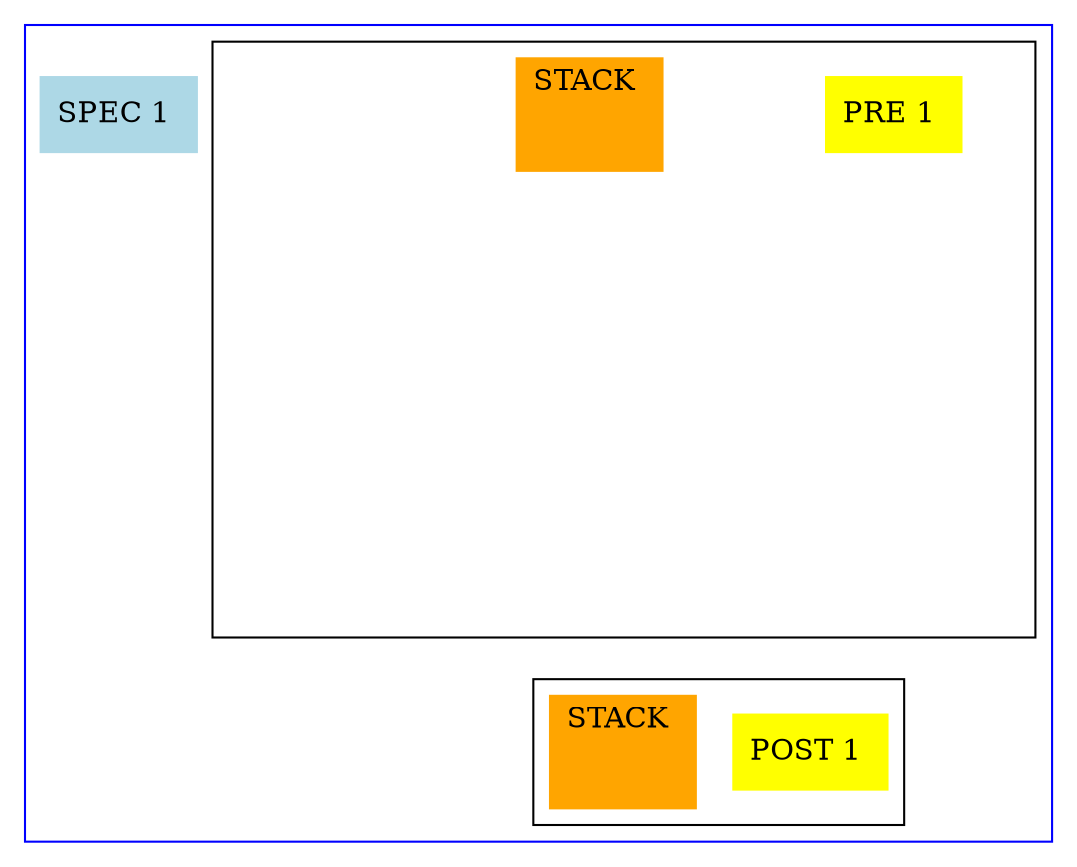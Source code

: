 #### Dotty version:  ####



digraph main { 
node [shape=box]; 

 compound = true; 

 subgraph cluster_314 { color=blue 

 state315L0 [label="SPEC 1 ",  style=filled, color= lightblue]

 subgraph cluster_prop_2 { color=black 

 PRE318L0 [label="PRE 1 ",  style=filled, color= yellow]
subgraph {
 node [shape=box]; 
 state_pi_2 [label="STACK \n\n " color=orange style=filled]
  inv_11 [style=invis]
  inv_111 [style=invis]
  inv_1111 [style=invis]
  inv_12 [style=invis]
  inv_122 [style=invis]
  inv_1222 [style=invis]
  inv_13 [style=invis]
  inv_133 [style=invis]
  inv_1333 [style=invis]
  inv_14 [style=invis]
  inv_144 [style=invis]
  inv_1444 [style=invis]
  state_pi_2 -> inv_11 [style=invis]
  inv_11 -> inv_111 [style=invis]
  inv_111 -> inv_1111 [style=invis]
  state_pi_2 -> inv_12 [style=invis]
  inv_12 -> inv_122 [style=invis]
  inv_122 -> inv_1222 [style=invis]
  state_pi_2 -> inv_13 [style=invis]
  inv_13 -> inv_133 [style=invis]
  inv_133 -> inv_1333 [style=invis]
  state_pi_2 -> inv_14 [style=invis]
  inv_14 -> inv_144 [style=invis]
  inv_144 -> inv_1444 [style=invis]
}

 } 

 subgraph cluster_prop_3 { color=black 

 POST343L0 [label="POST 1 ",  style=filled, color= yellow]
subgraph {
 node [shape=box]; 
 state_pi_3 [label="STACK \n\n " color=orange style=filled]
}

 } 
  inv_1111 -> state_pi_3 [style=invis]
  inv_1222 -> state_pi_3 [style=invis]
  inv_1333 -> state_pi_3 [style=invis]
  inv_1444 -> state_pi_3 [style=invis]

 } 

}

